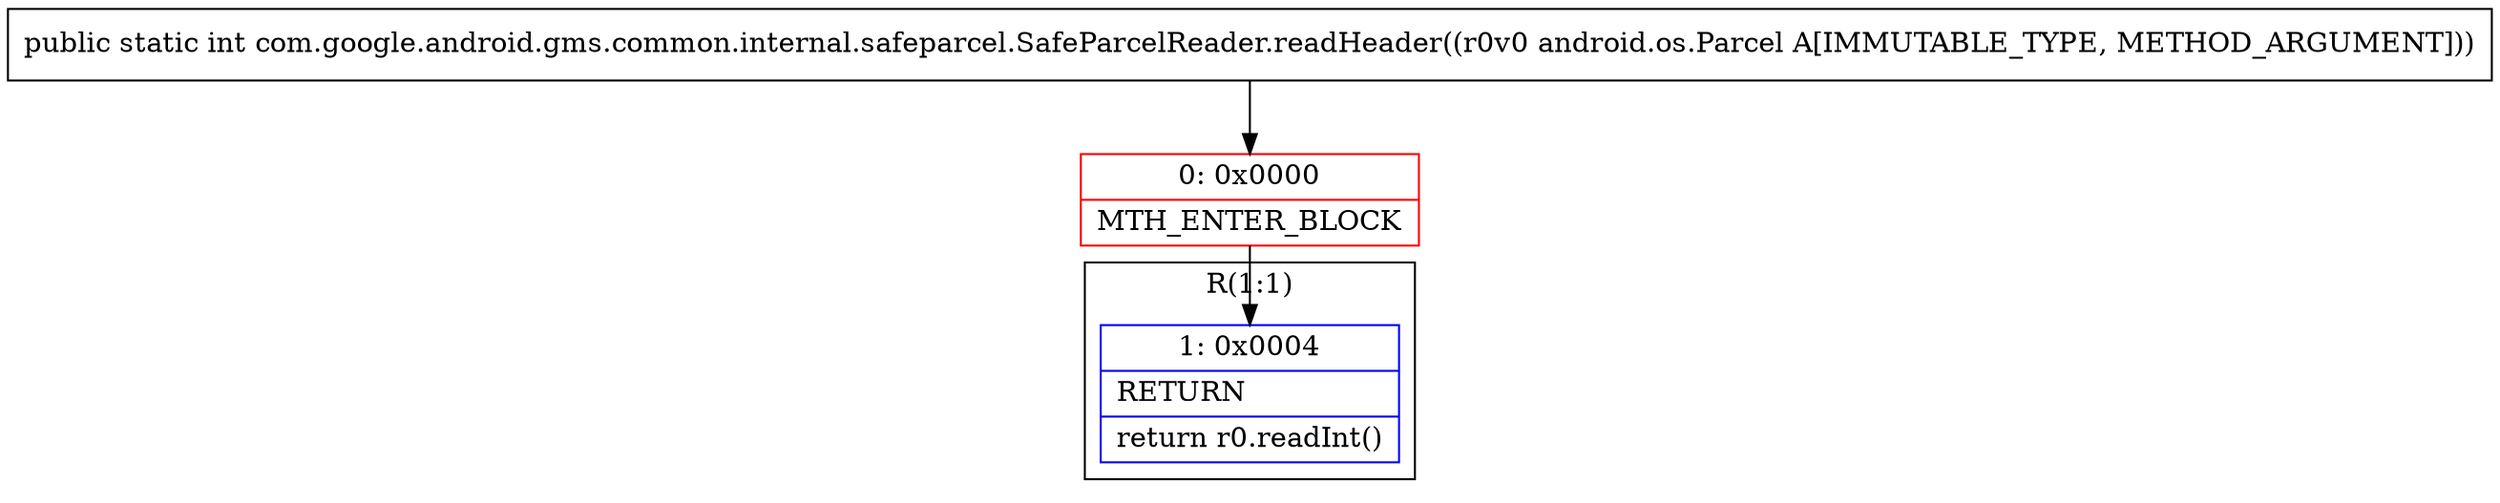 digraph "CFG forcom.google.android.gms.common.internal.safeparcel.SafeParcelReader.readHeader(Landroid\/os\/Parcel;)I" {
subgraph cluster_Region_2014031731 {
label = "R(1:1)";
node [shape=record,color=blue];
Node_1 [shape=record,label="{1\:\ 0x0004|RETURN\l|return r0.readInt()\l}"];
}
Node_0 [shape=record,color=red,label="{0\:\ 0x0000|MTH_ENTER_BLOCK\l}"];
MethodNode[shape=record,label="{public static int com.google.android.gms.common.internal.safeparcel.SafeParcelReader.readHeader((r0v0 android.os.Parcel A[IMMUTABLE_TYPE, METHOD_ARGUMENT])) }"];
MethodNode -> Node_0;
Node_0 -> Node_1;
}

